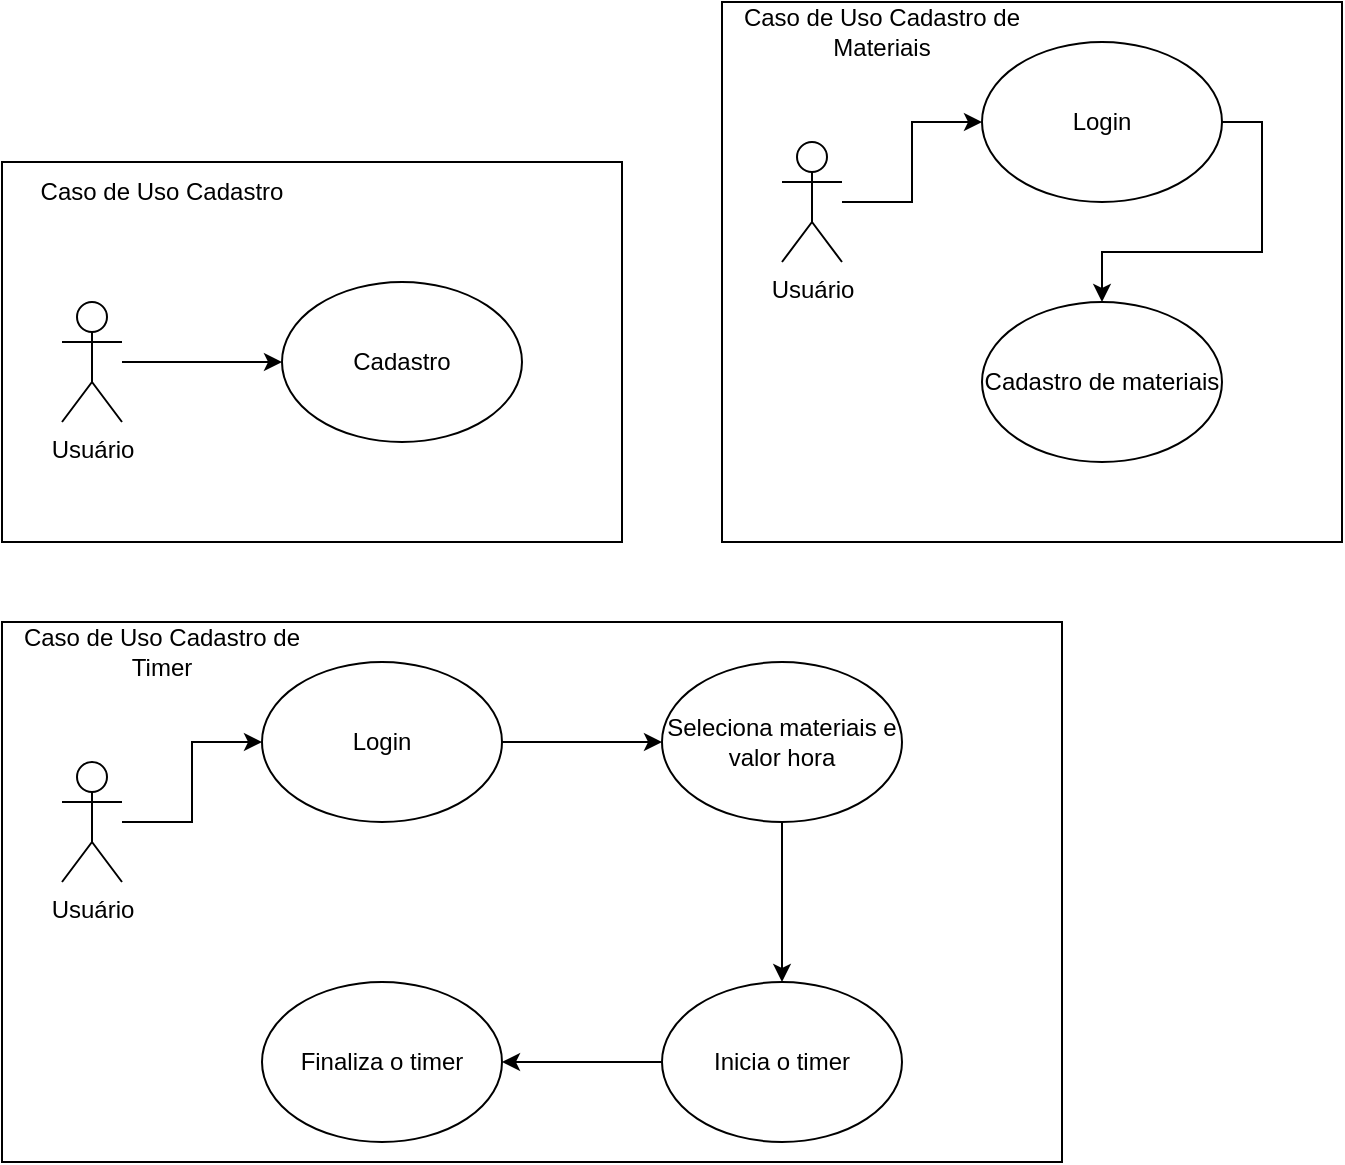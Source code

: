 <mxfile version="21.6.6" type="device">
  <diagram name="Page-1" id="e7e014a7-5840-1c2e-5031-d8a46d1fe8dd">
    <mxGraphModel dx="880" dy="478" grid="1" gridSize="10" guides="1" tooltips="1" connect="1" arrows="1" fold="1" page="1" pageScale="1" pageWidth="1169" pageHeight="826" background="none" math="0" shadow="0">
      <root>
        <mxCell id="0" />
        <mxCell id="1" parent="0" />
        <mxCell id="VTCXVl5inLXvGLABmha3-49" value="&lt;h1&gt;&lt;br&gt;&lt;/h1&gt;" style="rounded=0;whiteSpace=wrap;html=1;align=left;" vertex="1" parent="1">
          <mxGeometry x="110" y="470" width="310" height="190" as="geometry" />
        </mxCell>
        <mxCell id="VTCXVl5inLXvGLABmha3-47" value="" style="edgeStyle=orthogonalEdgeStyle;rounded=0;orthogonalLoop=1;jettySize=auto;html=1;" edge="1" parent="1" source="VTCXVl5inLXvGLABmha3-41">
          <mxGeometry relative="1" as="geometry">
            <mxPoint x="250" y="570" as="targetPoint" />
          </mxGeometry>
        </mxCell>
        <mxCell id="VTCXVl5inLXvGLABmha3-41" value="Usuário" style="shape=umlActor;verticalLabelPosition=bottom;verticalAlign=top;html=1;outlineConnect=0;" vertex="1" parent="1">
          <mxGeometry x="140" y="540" width="30" height="60" as="geometry" />
        </mxCell>
        <mxCell id="VTCXVl5inLXvGLABmha3-48" value="Cadastro" style="ellipse;whiteSpace=wrap;html=1;" vertex="1" parent="1">
          <mxGeometry x="250" y="530" width="120" height="80" as="geometry" />
        </mxCell>
        <mxCell id="VTCXVl5inLXvGLABmha3-50" value="Caso de Uso Cadastro" style="text;html=1;strokeColor=none;fillColor=none;align=center;verticalAlign=middle;whiteSpace=wrap;rounded=0;" vertex="1" parent="1">
          <mxGeometry x="110" y="470" width="160" height="30" as="geometry" />
        </mxCell>
        <mxCell id="VTCXVl5inLXvGLABmha3-51" value="&lt;h1&gt;&lt;br&gt;&lt;/h1&gt;" style="rounded=0;whiteSpace=wrap;html=1;align=left;" vertex="1" parent="1">
          <mxGeometry x="470" y="390" width="310" height="270" as="geometry" />
        </mxCell>
        <mxCell id="VTCXVl5inLXvGLABmha3-52" value="" style="edgeStyle=orthogonalEdgeStyle;rounded=0;orthogonalLoop=1;jettySize=auto;html=1;" edge="1" parent="1" source="VTCXVl5inLXvGLABmha3-53" target="VTCXVl5inLXvGLABmha3-54">
          <mxGeometry relative="1" as="geometry">
            <mxPoint x="610" y="490" as="targetPoint" />
          </mxGeometry>
        </mxCell>
        <mxCell id="VTCXVl5inLXvGLABmha3-53" value="Usuário" style="shape=umlActor;verticalLabelPosition=bottom;verticalAlign=top;html=1;outlineConnect=0;" vertex="1" parent="1">
          <mxGeometry x="500" y="460" width="30" height="60" as="geometry" />
        </mxCell>
        <mxCell id="VTCXVl5inLXvGLABmha3-54" value="Login" style="ellipse;whiteSpace=wrap;html=1;" vertex="1" parent="1">
          <mxGeometry x="600" y="410" width="120" height="80" as="geometry" />
        </mxCell>
        <mxCell id="VTCXVl5inLXvGLABmha3-55" value="Caso de Uso Cadastro de Materiais" style="text;html=1;strokeColor=none;fillColor=none;align=center;verticalAlign=middle;whiteSpace=wrap;rounded=0;" vertex="1" parent="1">
          <mxGeometry x="470" y="390" width="160" height="30" as="geometry" />
        </mxCell>
        <mxCell id="VTCXVl5inLXvGLABmha3-56" value="" style="edgeStyle=orthogonalEdgeStyle;rounded=0;orthogonalLoop=1;jettySize=auto;html=1;exitX=1;exitY=0.5;exitDx=0;exitDy=0;" edge="1" parent="1" target="VTCXVl5inLXvGLABmha3-57" source="VTCXVl5inLXvGLABmha3-54">
          <mxGeometry relative="1" as="geometry">
            <mxPoint x="620" y="500" as="targetPoint" />
            <mxPoint x="540" y="500" as="sourcePoint" />
          </mxGeometry>
        </mxCell>
        <mxCell id="VTCXVl5inLXvGLABmha3-57" value="Cadastro de materiais" style="ellipse;whiteSpace=wrap;html=1;" vertex="1" parent="1">
          <mxGeometry x="600" y="540" width="120" height="80" as="geometry" />
        </mxCell>
        <mxCell id="VTCXVl5inLXvGLABmha3-58" value="&lt;h1&gt;&lt;br&gt;&lt;/h1&gt;" style="rounded=0;whiteSpace=wrap;html=1;align=left;" vertex="1" parent="1">
          <mxGeometry x="110" y="700" width="530" height="270" as="geometry" />
        </mxCell>
        <mxCell id="VTCXVl5inLXvGLABmha3-59" value="" style="edgeStyle=orthogonalEdgeStyle;rounded=0;orthogonalLoop=1;jettySize=auto;html=1;" edge="1" parent="1" source="VTCXVl5inLXvGLABmha3-60" target="VTCXVl5inLXvGLABmha3-61">
          <mxGeometry relative="1" as="geometry">
            <mxPoint x="250" y="800" as="targetPoint" />
          </mxGeometry>
        </mxCell>
        <mxCell id="VTCXVl5inLXvGLABmha3-60" value="Usuário" style="shape=umlActor;verticalLabelPosition=bottom;verticalAlign=top;html=1;outlineConnect=0;" vertex="1" parent="1">
          <mxGeometry x="140" y="770" width="30" height="60" as="geometry" />
        </mxCell>
        <mxCell id="VTCXVl5inLXvGLABmha3-61" value="Login" style="ellipse;whiteSpace=wrap;html=1;" vertex="1" parent="1">
          <mxGeometry x="240" y="720" width="120" height="80" as="geometry" />
        </mxCell>
        <mxCell id="VTCXVl5inLXvGLABmha3-62" value="Caso de Uso Cadastro de Timer" style="text;html=1;strokeColor=none;fillColor=none;align=center;verticalAlign=middle;whiteSpace=wrap;rounded=0;" vertex="1" parent="1">
          <mxGeometry x="110" y="700" width="160" height="30" as="geometry" />
        </mxCell>
        <mxCell id="VTCXVl5inLXvGLABmha3-63" value="" style="edgeStyle=orthogonalEdgeStyle;rounded=0;orthogonalLoop=1;jettySize=auto;html=1;exitX=1;exitY=0.5;exitDx=0;exitDy=0;" edge="1" parent="1" source="VTCXVl5inLXvGLABmha3-61" target="VTCXVl5inLXvGLABmha3-64">
          <mxGeometry relative="1" as="geometry">
            <mxPoint x="260" y="810" as="targetPoint" />
            <mxPoint x="180" y="810" as="sourcePoint" />
          </mxGeometry>
        </mxCell>
        <mxCell id="VTCXVl5inLXvGLABmha3-64" value="Seleciona materiais e valor hora" style="ellipse;whiteSpace=wrap;html=1;" vertex="1" parent="1">
          <mxGeometry x="440" y="720" width="120" height="80" as="geometry" />
        </mxCell>
        <mxCell id="VTCXVl5inLXvGLABmha3-65" value="" style="edgeStyle=orthogonalEdgeStyle;rounded=0;orthogonalLoop=1;jettySize=auto;html=1;exitX=0.5;exitY=1;exitDx=0;exitDy=0;" edge="1" parent="1" target="VTCXVl5inLXvGLABmha3-66" source="VTCXVl5inLXvGLABmha3-64">
          <mxGeometry relative="1" as="geometry">
            <mxPoint x="450" y="810" as="targetPoint" />
            <mxPoint x="550" y="760" as="sourcePoint" />
          </mxGeometry>
        </mxCell>
        <mxCell id="VTCXVl5inLXvGLABmha3-66" value="Inicia o timer" style="ellipse;whiteSpace=wrap;html=1;" vertex="1" parent="1">
          <mxGeometry x="440" y="880" width="120" height="80" as="geometry" />
        </mxCell>
        <mxCell id="VTCXVl5inLXvGLABmha3-67" value="" style="edgeStyle=orthogonalEdgeStyle;rounded=0;orthogonalLoop=1;jettySize=auto;html=1;" edge="1" parent="1" target="VTCXVl5inLXvGLABmha3-68" source="VTCXVl5inLXvGLABmha3-66">
          <mxGeometry relative="1" as="geometry">
            <mxPoint x="240" y="810" as="targetPoint" />
            <mxPoint x="290" y="800" as="sourcePoint" />
          </mxGeometry>
        </mxCell>
        <mxCell id="VTCXVl5inLXvGLABmha3-68" value="Finaliza o timer" style="ellipse;whiteSpace=wrap;html=1;" vertex="1" parent="1">
          <mxGeometry x="240" y="880" width="120" height="80" as="geometry" />
        </mxCell>
      </root>
    </mxGraphModel>
  </diagram>
</mxfile>

